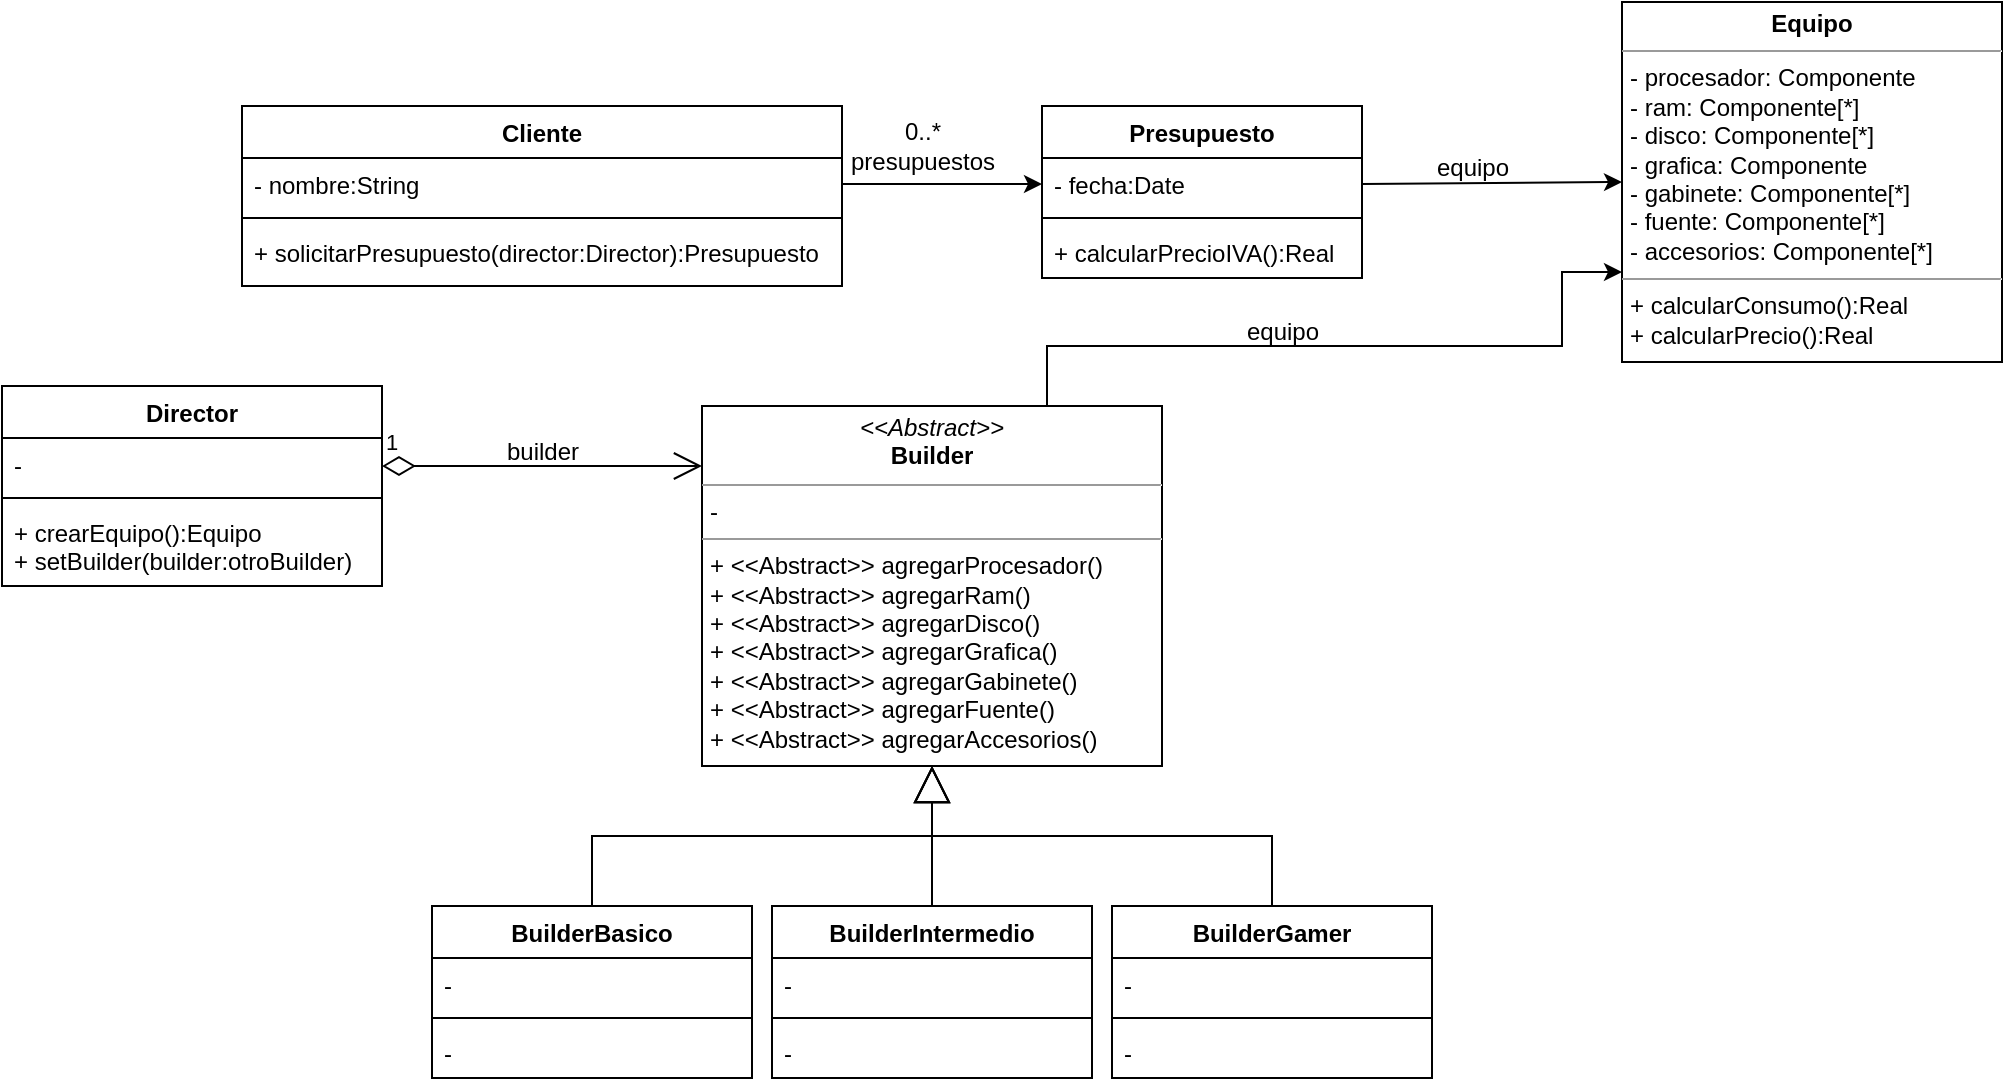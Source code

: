 <mxfile version="21.7.5" type="device">
  <diagram name="Page-1" id="DEuq9Xj8Bvsgf7B_oyT7">
    <mxGraphModel dx="2245" dy="868" grid="1" gridSize="10" guides="1" tooltips="1" connect="1" arrows="1" fold="1" page="1" pageScale="1" pageWidth="827" pageHeight="1169" math="0" shadow="0">
      <root>
        <mxCell id="0" />
        <mxCell id="1" parent="0" />
        <mxCell id="nFM6LAF5VKBUoYk_v0LW-5" value="Presupuesto" style="swimlane;fontStyle=1;align=center;verticalAlign=top;childLayout=stackLayout;horizontal=1;startSize=26;horizontalStack=0;resizeParent=1;resizeParentMax=0;resizeLast=0;collapsible=1;marginBottom=0;whiteSpace=wrap;html=1;" parent="1" vertex="1">
          <mxGeometry x="40" y="120" width="160" height="86" as="geometry" />
        </mxCell>
        <mxCell id="nFM6LAF5VKBUoYk_v0LW-6" value="- fecha:Date" style="text;strokeColor=none;fillColor=none;align=left;verticalAlign=top;spacingLeft=4;spacingRight=4;overflow=hidden;rotatable=0;points=[[0,0.5],[1,0.5]];portConstraint=eastwest;whiteSpace=wrap;html=1;" parent="nFM6LAF5VKBUoYk_v0LW-5" vertex="1">
          <mxGeometry y="26" width="160" height="26" as="geometry" />
        </mxCell>
        <mxCell id="nFM6LAF5VKBUoYk_v0LW-7" value="" style="line;strokeWidth=1;fillColor=none;align=left;verticalAlign=middle;spacingTop=-1;spacingLeft=3;spacingRight=3;rotatable=0;labelPosition=right;points=[];portConstraint=eastwest;strokeColor=inherit;" parent="nFM6LAF5VKBUoYk_v0LW-5" vertex="1">
          <mxGeometry y="52" width="160" height="8" as="geometry" />
        </mxCell>
        <mxCell id="nFM6LAF5VKBUoYk_v0LW-8" value="+ calcularPrecioIVA():Real" style="text;strokeColor=none;fillColor=none;align=left;verticalAlign=top;spacingLeft=4;spacingRight=4;overflow=hidden;rotatable=0;points=[[0,0.5],[1,0.5]];portConstraint=eastwest;whiteSpace=wrap;html=1;" parent="nFM6LAF5VKBUoYk_v0LW-5" vertex="1">
          <mxGeometry y="60" width="160" height="26" as="geometry" />
        </mxCell>
        <mxCell id="nFM6LAF5VKBUoYk_v0LW-13" value="" style="endArrow=classic;html=1;rounded=0;exitX=1;exitY=0.5;exitDx=0;exitDy=0;entryX=0;entryY=0.5;entryDx=0;entryDy=0;" parent="1" source="nFM6LAF5VKBUoYk_v0LW-6" target="3GJhcLdctG8ew2V2-Ldn-1" edge="1">
          <mxGeometry width="50" height="50" relative="1" as="geometry">
            <mxPoint x="300" y="310" as="sourcePoint" />
            <mxPoint x="324" y="160" as="targetPoint" />
          </mxGeometry>
        </mxCell>
        <mxCell id="nFM6LAF5VKBUoYk_v0LW-14" value="equipo" style="text;html=1;align=center;verticalAlign=middle;resizable=0;points=[];autosize=1;strokeColor=none;fillColor=none;" parent="1" vertex="1">
          <mxGeometry x="225" y="136" width="60" height="30" as="geometry" />
        </mxCell>
        <mxCell id="nFM6LAF5VKBUoYk_v0LW-32" value="Director" style="swimlane;fontStyle=1;align=center;verticalAlign=top;childLayout=stackLayout;horizontal=1;startSize=26;horizontalStack=0;resizeParent=1;resizeParentMax=0;resizeLast=0;collapsible=1;marginBottom=0;whiteSpace=wrap;html=1;" parent="1" vertex="1">
          <mxGeometry x="-480" y="260" width="190" height="100" as="geometry" />
        </mxCell>
        <mxCell id="nFM6LAF5VKBUoYk_v0LW-33" value="-" style="text;strokeColor=none;fillColor=none;align=left;verticalAlign=top;spacingLeft=4;spacingRight=4;overflow=hidden;rotatable=0;points=[[0,0.5],[1,0.5]];portConstraint=eastwest;whiteSpace=wrap;html=1;" parent="nFM6LAF5VKBUoYk_v0LW-32" vertex="1">
          <mxGeometry y="26" width="190" height="26" as="geometry" />
        </mxCell>
        <mxCell id="nFM6LAF5VKBUoYk_v0LW-34" value="" style="line;strokeWidth=1;fillColor=none;align=left;verticalAlign=middle;spacingTop=-1;spacingLeft=3;spacingRight=3;rotatable=0;labelPosition=right;points=[];portConstraint=eastwest;strokeColor=inherit;" parent="nFM6LAF5VKBUoYk_v0LW-32" vertex="1">
          <mxGeometry y="52" width="190" height="8" as="geometry" />
        </mxCell>
        <mxCell id="nFM6LAF5VKBUoYk_v0LW-35" value="+ crearEquipo():Equipo&lt;br&gt;+ setBuilder(builder:otroBuilder)" style="text;strokeColor=none;fillColor=none;align=left;verticalAlign=top;spacingLeft=4;spacingRight=4;overflow=hidden;rotatable=0;points=[[0,0.5],[1,0.5]];portConstraint=eastwest;whiteSpace=wrap;html=1;" parent="nFM6LAF5VKBUoYk_v0LW-32" vertex="1">
          <mxGeometry y="60" width="190" height="40" as="geometry" />
        </mxCell>
        <mxCell id="nFM6LAF5VKBUoYk_v0LW-37" value="1" style="endArrow=open;html=1;endSize=12;startArrow=diamondThin;startSize=14;startFill=0;edgeStyle=orthogonalEdgeStyle;align=left;verticalAlign=bottom;rounded=0;" parent="1" edge="1">
          <mxGeometry x="-1" y="3" relative="1" as="geometry">
            <mxPoint x="-290" y="300" as="sourcePoint" />
            <mxPoint x="-130" y="300" as="targetPoint" />
          </mxGeometry>
        </mxCell>
        <mxCell id="nFM6LAF5VKBUoYk_v0LW-38" value="&lt;p style=&quot;margin:0px;margin-top:4px;text-align:center;&quot;&gt;&lt;i&gt;&amp;lt;&amp;lt;Abstract&amp;gt;&amp;gt;&lt;/i&gt;&lt;br&gt;&lt;b&gt;Builder&lt;/b&gt;&lt;/p&gt;&lt;hr size=&quot;1&quot;&gt;&lt;p style=&quot;margin:0px;margin-left:4px;&quot;&gt;-&lt;/p&gt;&lt;hr size=&quot;1&quot;&gt;&lt;p style=&quot;margin:0px;margin-left:4px;&quot;&gt;+ &amp;lt;&amp;lt;Abstract&amp;gt;&amp;gt; agregarProcesador()&lt;br&gt;&lt;/p&gt;&lt;p style=&quot;margin:0px;margin-left:4px;&quot;&gt;+ &amp;lt;&amp;lt;Abstract&amp;gt;&amp;gt; agregarRam()&lt;br&gt;&lt;/p&gt;&lt;p style=&quot;margin:0px;margin-left:4px;&quot;&gt;+ &amp;lt;&amp;lt;Abstract&amp;gt;&amp;gt; agregarDisco()&lt;br&gt;&lt;/p&gt;&lt;p style=&quot;margin:0px;margin-left:4px;&quot;&gt;+ &amp;lt;&amp;lt;Abstract&amp;gt;&amp;gt; agregarGrafica()&lt;br&gt;&lt;/p&gt;&lt;p style=&quot;margin:0px;margin-left:4px;&quot;&gt;+ &amp;lt;&amp;lt;Abstract&amp;gt;&amp;gt; agregarGabinete()&lt;br&gt;&lt;/p&gt;&lt;p style=&quot;margin:0px;margin-left:4px;&quot;&gt;+ &amp;lt;&amp;lt;Abstract&amp;gt;&amp;gt; agregarFuente()&lt;br&gt;&lt;/p&gt;&lt;p style=&quot;margin:0px;margin-left:4px;&quot;&gt;+ &amp;lt;&amp;lt;Abstract&amp;gt;&amp;gt; agregarAccesorios()&lt;br&gt;&lt;/p&gt;&lt;p style=&quot;margin:0px;margin-left:4px;&quot;&gt;&lt;br&gt;&lt;/p&gt;" style="verticalAlign=top;align=left;overflow=fill;fontSize=12;fontFamily=Helvetica;html=1;whiteSpace=wrap;" parent="1" vertex="1">
          <mxGeometry x="-130" y="270" width="230" height="180" as="geometry" />
        </mxCell>
        <mxCell id="nFM6LAF5VKBUoYk_v0LW-39" value="builder" style="text;html=1;align=center;verticalAlign=middle;resizable=0;points=[];autosize=1;strokeColor=none;fillColor=none;" parent="1" vertex="1">
          <mxGeometry x="-240" y="278" width="60" height="30" as="geometry" />
        </mxCell>
        <mxCell id="nFM6LAF5VKBUoYk_v0LW-40" value="BuilderBasico" style="swimlane;fontStyle=1;align=center;verticalAlign=top;childLayout=stackLayout;horizontal=1;startSize=26;horizontalStack=0;resizeParent=1;resizeParentMax=0;resizeLast=0;collapsible=1;marginBottom=0;whiteSpace=wrap;html=1;" parent="1" vertex="1">
          <mxGeometry x="-265" y="520" width="160" height="86" as="geometry" />
        </mxCell>
        <mxCell id="nFM6LAF5VKBUoYk_v0LW-41" value="-" style="text;strokeColor=none;fillColor=none;align=left;verticalAlign=top;spacingLeft=4;spacingRight=4;overflow=hidden;rotatable=0;points=[[0,0.5],[1,0.5]];portConstraint=eastwest;whiteSpace=wrap;html=1;" parent="nFM6LAF5VKBUoYk_v0LW-40" vertex="1">
          <mxGeometry y="26" width="160" height="26" as="geometry" />
        </mxCell>
        <mxCell id="nFM6LAF5VKBUoYk_v0LW-42" value="" style="line;strokeWidth=1;fillColor=none;align=left;verticalAlign=middle;spacingTop=-1;spacingLeft=3;spacingRight=3;rotatable=0;labelPosition=right;points=[];portConstraint=eastwest;strokeColor=inherit;" parent="nFM6LAF5VKBUoYk_v0LW-40" vertex="1">
          <mxGeometry y="52" width="160" height="8" as="geometry" />
        </mxCell>
        <mxCell id="nFM6LAF5VKBUoYk_v0LW-43" value="-" style="text;strokeColor=none;fillColor=none;align=left;verticalAlign=top;spacingLeft=4;spacingRight=4;overflow=hidden;rotatable=0;points=[[0,0.5],[1,0.5]];portConstraint=eastwest;whiteSpace=wrap;html=1;" parent="nFM6LAF5VKBUoYk_v0LW-40" vertex="1">
          <mxGeometry y="60" width="160" height="26" as="geometry" />
        </mxCell>
        <mxCell id="nFM6LAF5VKBUoYk_v0LW-44" value="BuilderIntermedio" style="swimlane;fontStyle=1;align=center;verticalAlign=top;childLayout=stackLayout;horizontal=1;startSize=26;horizontalStack=0;resizeParent=1;resizeParentMax=0;resizeLast=0;collapsible=1;marginBottom=0;whiteSpace=wrap;html=1;" parent="1" vertex="1">
          <mxGeometry x="-95" y="520" width="160" height="86" as="geometry" />
        </mxCell>
        <mxCell id="nFM6LAF5VKBUoYk_v0LW-45" value="-" style="text;strokeColor=none;fillColor=none;align=left;verticalAlign=top;spacingLeft=4;spacingRight=4;overflow=hidden;rotatable=0;points=[[0,0.5],[1,0.5]];portConstraint=eastwest;whiteSpace=wrap;html=1;" parent="nFM6LAF5VKBUoYk_v0LW-44" vertex="1">
          <mxGeometry y="26" width="160" height="26" as="geometry" />
        </mxCell>
        <mxCell id="nFM6LAF5VKBUoYk_v0LW-46" value="" style="line;strokeWidth=1;fillColor=none;align=left;verticalAlign=middle;spacingTop=-1;spacingLeft=3;spacingRight=3;rotatable=0;labelPosition=right;points=[];portConstraint=eastwest;strokeColor=inherit;" parent="nFM6LAF5VKBUoYk_v0LW-44" vertex="1">
          <mxGeometry y="52" width="160" height="8" as="geometry" />
        </mxCell>
        <mxCell id="nFM6LAF5VKBUoYk_v0LW-47" value="-" style="text;strokeColor=none;fillColor=none;align=left;verticalAlign=top;spacingLeft=4;spacingRight=4;overflow=hidden;rotatable=0;points=[[0,0.5],[1,0.5]];portConstraint=eastwest;whiteSpace=wrap;html=1;" parent="nFM6LAF5VKBUoYk_v0LW-44" vertex="1">
          <mxGeometry y="60" width="160" height="26" as="geometry" />
        </mxCell>
        <mxCell id="nFM6LAF5VKBUoYk_v0LW-48" value="BuilderGamer" style="swimlane;fontStyle=1;align=center;verticalAlign=top;childLayout=stackLayout;horizontal=1;startSize=26;horizontalStack=0;resizeParent=1;resizeParentMax=0;resizeLast=0;collapsible=1;marginBottom=0;whiteSpace=wrap;html=1;" parent="1" vertex="1">
          <mxGeometry x="75" y="520" width="160" height="86" as="geometry" />
        </mxCell>
        <mxCell id="nFM6LAF5VKBUoYk_v0LW-49" value="-" style="text;strokeColor=none;fillColor=none;align=left;verticalAlign=top;spacingLeft=4;spacingRight=4;overflow=hidden;rotatable=0;points=[[0,0.5],[1,0.5]];portConstraint=eastwest;whiteSpace=wrap;html=1;" parent="nFM6LAF5VKBUoYk_v0LW-48" vertex="1">
          <mxGeometry y="26" width="160" height="26" as="geometry" />
        </mxCell>
        <mxCell id="nFM6LAF5VKBUoYk_v0LW-50" value="" style="line;strokeWidth=1;fillColor=none;align=left;verticalAlign=middle;spacingTop=-1;spacingLeft=3;spacingRight=3;rotatable=0;labelPosition=right;points=[];portConstraint=eastwest;strokeColor=inherit;" parent="nFM6LAF5VKBUoYk_v0LW-48" vertex="1">
          <mxGeometry y="52" width="160" height="8" as="geometry" />
        </mxCell>
        <mxCell id="nFM6LAF5VKBUoYk_v0LW-51" value="-" style="text;strokeColor=none;fillColor=none;align=left;verticalAlign=top;spacingLeft=4;spacingRight=4;overflow=hidden;rotatable=0;points=[[0,0.5],[1,0.5]];portConstraint=eastwest;whiteSpace=wrap;html=1;" parent="nFM6LAF5VKBUoYk_v0LW-48" vertex="1">
          <mxGeometry y="60" width="160" height="26" as="geometry" />
        </mxCell>
        <mxCell id="nFM6LAF5VKBUoYk_v0LW-52" value="" style="endArrow=block;endSize=16;endFill=0;html=1;rounded=0;exitX=0.5;exitY=0;exitDx=0;exitDy=0;entryX=0.5;entryY=1;entryDx=0;entryDy=0;edgeStyle=orthogonalEdgeStyle;" parent="1" source="nFM6LAF5VKBUoYk_v0LW-40" target="nFM6LAF5VKBUoYk_v0LW-38" edge="1">
          <mxGeometry width="160" relative="1" as="geometry">
            <mxPoint x="-150" y="430" as="sourcePoint" />
            <mxPoint x="10" y="430" as="targetPoint" />
          </mxGeometry>
        </mxCell>
        <mxCell id="nFM6LAF5VKBUoYk_v0LW-53" value="" style="endArrow=block;endSize=16;endFill=0;html=1;rounded=0;exitX=0.5;exitY=0;exitDx=0;exitDy=0;entryX=0.5;entryY=1;entryDx=0;entryDy=0;edgeStyle=orthogonalEdgeStyle;" parent="1" source="nFM6LAF5VKBUoYk_v0LW-44" target="nFM6LAF5VKBUoYk_v0LW-38" edge="1">
          <mxGeometry width="160" relative="1" as="geometry">
            <mxPoint x="-175" y="530" as="sourcePoint" />
            <mxPoint x="-5" y="460" as="targetPoint" />
          </mxGeometry>
        </mxCell>
        <mxCell id="nFM6LAF5VKBUoYk_v0LW-54" value="" style="endArrow=block;endSize=16;endFill=0;html=1;rounded=0;exitX=0.5;exitY=0;exitDx=0;exitDy=0;entryX=0.5;entryY=1;entryDx=0;entryDy=0;edgeStyle=orthogonalEdgeStyle;" parent="1" source="nFM6LAF5VKBUoYk_v0LW-48" target="nFM6LAF5VKBUoYk_v0LW-38" edge="1">
          <mxGeometry width="160" relative="1" as="geometry">
            <mxPoint x="-5" y="530" as="sourcePoint" />
            <mxPoint x="-5" y="460" as="targetPoint" />
          </mxGeometry>
        </mxCell>
        <mxCell id="nFM6LAF5VKBUoYk_v0LW-56" value="Cliente" style="swimlane;fontStyle=1;align=center;verticalAlign=top;childLayout=stackLayout;horizontal=1;startSize=26;horizontalStack=0;resizeParent=1;resizeParentMax=0;resizeLast=0;collapsible=1;marginBottom=0;whiteSpace=wrap;html=1;" parent="1" vertex="1">
          <mxGeometry x="-360" y="120" width="300" height="90" as="geometry" />
        </mxCell>
        <mxCell id="nFM6LAF5VKBUoYk_v0LW-57" value="- nombre:String" style="text;strokeColor=none;fillColor=none;align=left;verticalAlign=top;spacingLeft=4;spacingRight=4;overflow=hidden;rotatable=0;points=[[0,0.5],[1,0.5]];portConstraint=eastwest;whiteSpace=wrap;html=1;" parent="nFM6LAF5VKBUoYk_v0LW-56" vertex="1">
          <mxGeometry y="26" width="300" height="26" as="geometry" />
        </mxCell>
        <mxCell id="nFM6LAF5VKBUoYk_v0LW-58" value="" style="line;strokeWidth=1;fillColor=none;align=left;verticalAlign=middle;spacingTop=-1;spacingLeft=3;spacingRight=3;rotatable=0;labelPosition=right;points=[];portConstraint=eastwest;strokeColor=inherit;" parent="nFM6LAF5VKBUoYk_v0LW-56" vertex="1">
          <mxGeometry y="52" width="300" height="8" as="geometry" />
        </mxCell>
        <mxCell id="nFM6LAF5VKBUoYk_v0LW-59" value="+ solicitarPresupuesto(director:Director):Presupuesto" style="text;strokeColor=none;fillColor=none;align=left;verticalAlign=top;spacingLeft=4;spacingRight=4;overflow=hidden;rotatable=0;points=[[0,0.5],[1,0.5]];portConstraint=eastwest;whiteSpace=wrap;html=1;" parent="nFM6LAF5VKBUoYk_v0LW-56" vertex="1">
          <mxGeometry y="60" width="300" height="30" as="geometry" />
        </mxCell>
        <mxCell id="nFM6LAF5VKBUoYk_v0LW-60" value="" style="endArrow=classic;html=1;rounded=0;exitX=1;exitY=0.5;exitDx=0;exitDy=0;entryX=0;entryY=0.5;entryDx=0;entryDy=0;" parent="1" source="nFM6LAF5VKBUoYk_v0LW-57" target="nFM6LAF5VKBUoYk_v0LW-6" edge="1">
          <mxGeometry width="50" height="50" relative="1" as="geometry">
            <mxPoint x="-100" y="270" as="sourcePoint" />
            <mxPoint x="-50" y="220" as="targetPoint" />
          </mxGeometry>
        </mxCell>
        <mxCell id="nFM6LAF5VKBUoYk_v0LW-61" value="0..*&lt;br&gt;presupuestos" style="text;html=1;align=center;verticalAlign=middle;resizable=0;points=[];autosize=1;strokeColor=none;fillColor=none;" parent="1" vertex="1">
          <mxGeometry x="-70" y="120" width="100" height="40" as="geometry" />
        </mxCell>
        <mxCell id="3GJhcLdctG8ew2V2-Ldn-1" value="&lt;p style=&quot;margin:0px;margin-top:4px;text-align:center;&quot;&gt;&lt;b&gt;Equipo&lt;/b&gt;&lt;/p&gt;&lt;hr size=&quot;1&quot;&gt;&lt;p style=&quot;margin:0px;margin-left:4px;&quot;&gt;- procesador: Componente&lt;br style=&quot;border-color: var(--border-color);&quot;&gt;- ram: Componente[*]&lt;br style=&quot;border-color: var(--border-color);&quot;&gt;- disco: Componente[*]&lt;br style=&quot;border-color: var(--border-color);&quot;&gt;- grafica: Componente&lt;br style=&quot;border-color: var(--border-color);&quot;&gt;- gabinete: Componente[*]&lt;br style=&quot;border-color: var(--border-color);&quot;&gt;- fuente: Componente[*]&lt;br style=&quot;border-color: var(--border-color);&quot;&gt;- accesorios: Componente[*]&lt;br&gt;&lt;/p&gt;&lt;hr size=&quot;1&quot;&gt;&lt;p style=&quot;margin:0px;margin-left:4px;&quot;&gt;+ calcularConsumo():Real&lt;br style=&quot;border-color: var(--border-color);&quot;&gt;+ calcularPrecio():Real&lt;br&gt;&lt;/p&gt;" style="verticalAlign=top;align=left;overflow=fill;fontSize=12;fontFamily=Helvetica;html=1;whiteSpace=wrap;" parent="1" vertex="1">
          <mxGeometry x="330" y="68" width="190" height="180" as="geometry" />
        </mxCell>
        <mxCell id="3GJhcLdctG8ew2V2-Ldn-4" value="" style="endArrow=classic;html=1;rounded=0;exitX=0.75;exitY=0;exitDx=0;exitDy=0;entryX=0;entryY=0.75;entryDx=0;entryDy=0;edgeStyle=orthogonalEdgeStyle;" parent="1" source="nFM6LAF5VKBUoYk_v0LW-38" target="3GJhcLdctG8ew2V2-Ldn-1" edge="1">
          <mxGeometry width="50" height="50" relative="1" as="geometry">
            <mxPoint x="-60" y="370" as="sourcePoint" />
            <mxPoint x="-10" y="320" as="targetPoint" />
            <Array as="points">
              <mxPoint x="43" y="240" />
              <mxPoint x="300" y="240" />
              <mxPoint x="300" y="203" />
            </Array>
          </mxGeometry>
        </mxCell>
        <mxCell id="3GJhcLdctG8ew2V2-Ldn-5" value="equipo" style="text;html=1;align=center;verticalAlign=middle;resizable=0;points=[];autosize=1;strokeColor=none;fillColor=none;" parent="1" vertex="1">
          <mxGeometry x="130" y="218" width="60" height="30" as="geometry" />
        </mxCell>
      </root>
    </mxGraphModel>
  </diagram>
</mxfile>
